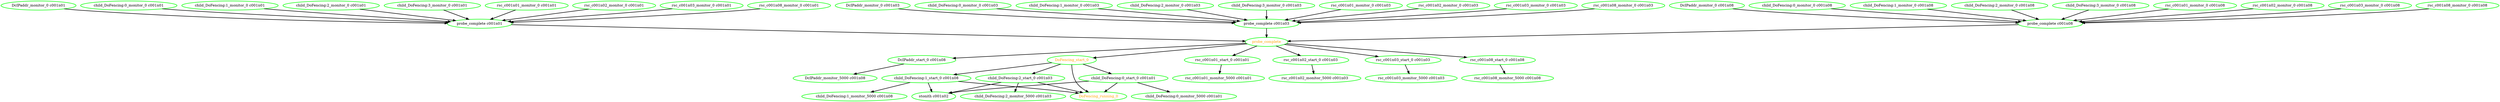  digraph "g" {
"DcIPaddr_monitor_0 c001n01" -> "probe_complete c001n01" [ style = bold]
"DcIPaddr_monitor_0 c001n01" [ style=bold color="green" fontcolor="black" ]
"DcIPaddr_monitor_0 c001n03" -> "probe_complete c001n03" [ style = bold]
"DcIPaddr_monitor_0 c001n03" [ style=bold color="green" fontcolor="black" ]
"DcIPaddr_monitor_0 c001n08" -> "probe_complete c001n08" [ style = bold]
"DcIPaddr_monitor_0 c001n08" [ style=bold color="green" fontcolor="black" ]
"DcIPaddr_monitor_5000 c001n08" [ style=bold color="green" fontcolor="black" ]
"DcIPaddr_start_0 c001n08" -> "DcIPaddr_monitor_5000 c001n08" [ style = bold]
"DcIPaddr_start_0 c001n08" [ style=bold color="green" fontcolor="black" ]
"DoFencing_running_0" [ style=bold color="green" fontcolor="orange" ]
"DoFencing_start_0" -> "DoFencing_running_0" [ style = bold]
"DoFencing_start_0" -> "child_DoFencing:0_start_0 c001n01" [ style = bold]
"DoFencing_start_0" -> "child_DoFencing:1_start_0 c001n08" [ style = bold]
"DoFencing_start_0" -> "child_DoFencing:2_start_0 c001n03" [ style = bold]
"DoFencing_start_0" [ style=bold color="green" fontcolor="orange" ]
"child_DoFencing:0_monitor_0 c001n01" -> "probe_complete c001n01" [ style = bold]
"child_DoFencing:0_monitor_0 c001n01" [ style=bold color="green" fontcolor="black" ]
"child_DoFencing:0_monitor_0 c001n03" -> "probe_complete c001n03" [ style = bold]
"child_DoFencing:0_monitor_0 c001n03" [ style=bold color="green" fontcolor="black" ]
"child_DoFencing:0_monitor_0 c001n08" -> "probe_complete c001n08" [ style = bold]
"child_DoFencing:0_monitor_0 c001n08" [ style=bold color="green" fontcolor="black" ]
"child_DoFencing:0_monitor_5000 c001n01" [ style=bold color="green" fontcolor="black" ]
"child_DoFencing:0_start_0 c001n01" -> "DoFencing_running_0" [ style = bold]
"child_DoFencing:0_start_0 c001n01" -> "child_DoFencing:0_monitor_5000 c001n01" [ style = bold]
"child_DoFencing:0_start_0 c001n01" -> "stonith c001n02" [ style = bold]
"child_DoFencing:0_start_0 c001n01" [ style=bold color="green" fontcolor="black" ]
"child_DoFencing:1_monitor_0 c001n01" -> "probe_complete c001n01" [ style = bold]
"child_DoFencing:1_monitor_0 c001n01" [ style=bold color="green" fontcolor="black" ]
"child_DoFencing:1_monitor_0 c001n03" -> "probe_complete c001n03" [ style = bold]
"child_DoFencing:1_monitor_0 c001n03" [ style=bold color="green" fontcolor="black" ]
"child_DoFencing:1_monitor_0 c001n08" -> "probe_complete c001n08" [ style = bold]
"child_DoFencing:1_monitor_0 c001n08" [ style=bold color="green" fontcolor="black" ]
"child_DoFencing:1_monitor_5000 c001n08" [ style=bold color="green" fontcolor="black" ]
"child_DoFencing:1_start_0 c001n08" -> "DoFencing_running_0" [ style = bold]
"child_DoFencing:1_start_0 c001n08" -> "child_DoFencing:1_monitor_5000 c001n08" [ style = bold]
"child_DoFencing:1_start_0 c001n08" -> "stonith c001n02" [ style = bold]
"child_DoFencing:1_start_0 c001n08" [ style=bold color="green" fontcolor="black" ]
"child_DoFencing:2_monitor_0 c001n01" -> "probe_complete c001n01" [ style = bold]
"child_DoFencing:2_monitor_0 c001n01" [ style=bold color="green" fontcolor="black" ]
"child_DoFencing:2_monitor_0 c001n03" -> "probe_complete c001n03" [ style = bold]
"child_DoFencing:2_monitor_0 c001n03" [ style=bold color="green" fontcolor="black" ]
"child_DoFencing:2_monitor_0 c001n08" -> "probe_complete c001n08" [ style = bold]
"child_DoFencing:2_monitor_0 c001n08" [ style=bold color="green" fontcolor="black" ]
"child_DoFencing:2_monitor_5000 c001n03" [ style=bold color="green" fontcolor="black" ]
"child_DoFencing:2_start_0 c001n03" -> "DoFencing_running_0" [ style = bold]
"child_DoFencing:2_start_0 c001n03" -> "child_DoFencing:2_monitor_5000 c001n03" [ style = bold]
"child_DoFencing:2_start_0 c001n03" -> "stonith c001n02" [ style = bold]
"child_DoFencing:2_start_0 c001n03" [ style=bold color="green" fontcolor="black" ]
"child_DoFencing:3_monitor_0 c001n01" -> "probe_complete c001n01" [ style = bold]
"child_DoFencing:3_monitor_0 c001n01" [ style=bold color="green" fontcolor="black" ]
"child_DoFencing:3_monitor_0 c001n03" -> "probe_complete c001n03" [ style = bold]
"child_DoFencing:3_monitor_0 c001n03" [ style=bold color="green" fontcolor="black" ]
"child_DoFencing:3_monitor_0 c001n08" -> "probe_complete c001n08" [ style = bold]
"child_DoFencing:3_monitor_0 c001n08" [ style=bold color="green" fontcolor="black" ]
"probe_complete c001n01" -> "probe_complete" [ style = bold]
"probe_complete c001n01" [ style=bold color="green" fontcolor="black" ]
"probe_complete c001n03" -> "probe_complete" [ style = bold]
"probe_complete c001n03" [ style=bold color="green" fontcolor="black" ]
"probe_complete c001n08" -> "probe_complete" [ style = bold]
"probe_complete c001n08" [ style=bold color="green" fontcolor="black" ]
"probe_complete" -> "DcIPaddr_start_0 c001n08" [ style = bold]
"probe_complete" -> "DoFencing_start_0" [ style = bold]
"probe_complete" -> "rsc_c001n01_start_0 c001n01" [ style = bold]
"probe_complete" -> "rsc_c001n02_start_0 c001n03" [ style = bold]
"probe_complete" -> "rsc_c001n03_start_0 c001n03" [ style = bold]
"probe_complete" -> "rsc_c001n08_start_0 c001n08" [ style = bold]
"probe_complete" [ style=bold color="green" fontcolor="orange" ]
"rsc_c001n01_monitor_0 c001n01" -> "probe_complete c001n01" [ style = bold]
"rsc_c001n01_monitor_0 c001n01" [ style=bold color="green" fontcolor="black" ]
"rsc_c001n01_monitor_0 c001n03" -> "probe_complete c001n03" [ style = bold]
"rsc_c001n01_monitor_0 c001n03" [ style=bold color="green" fontcolor="black" ]
"rsc_c001n01_monitor_0 c001n08" -> "probe_complete c001n08" [ style = bold]
"rsc_c001n01_monitor_0 c001n08" [ style=bold color="green" fontcolor="black" ]
"rsc_c001n01_monitor_5000 c001n01" [ style=bold color="green" fontcolor="black" ]
"rsc_c001n01_start_0 c001n01" -> "rsc_c001n01_monitor_5000 c001n01" [ style = bold]
"rsc_c001n01_start_0 c001n01" [ style=bold color="green" fontcolor="black" ]
"rsc_c001n02_monitor_0 c001n01" -> "probe_complete c001n01" [ style = bold]
"rsc_c001n02_monitor_0 c001n01" [ style=bold color="green" fontcolor="black" ]
"rsc_c001n02_monitor_0 c001n03" -> "probe_complete c001n03" [ style = bold]
"rsc_c001n02_monitor_0 c001n03" [ style=bold color="green" fontcolor="black" ]
"rsc_c001n02_monitor_0 c001n08" -> "probe_complete c001n08" [ style = bold]
"rsc_c001n02_monitor_0 c001n08" [ style=bold color="green" fontcolor="black" ]
"rsc_c001n02_monitor_5000 c001n03" [ style=bold color="green" fontcolor="black" ]
"rsc_c001n02_start_0 c001n03" -> "rsc_c001n02_monitor_5000 c001n03" [ style = bold]
"rsc_c001n02_start_0 c001n03" [ style=bold color="green" fontcolor="black" ]
"rsc_c001n03_monitor_0 c001n01" -> "probe_complete c001n01" [ style = bold]
"rsc_c001n03_monitor_0 c001n01" [ style=bold color="green" fontcolor="black" ]
"rsc_c001n03_monitor_0 c001n03" -> "probe_complete c001n03" [ style = bold]
"rsc_c001n03_monitor_0 c001n03" [ style=bold color="green" fontcolor="black" ]
"rsc_c001n03_monitor_0 c001n08" -> "probe_complete c001n08" [ style = bold]
"rsc_c001n03_monitor_0 c001n08" [ style=bold color="green" fontcolor="black" ]
"rsc_c001n03_monitor_5000 c001n03" [ style=bold color="green" fontcolor="black" ]
"rsc_c001n03_start_0 c001n03" -> "rsc_c001n03_monitor_5000 c001n03" [ style = bold]
"rsc_c001n03_start_0 c001n03" [ style=bold color="green" fontcolor="black" ]
"rsc_c001n08_monitor_0 c001n01" -> "probe_complete c001n01" [ style = bold]
"rsc_c001n08_monitor_0 c001n01" [ style=bold color="green" fontcolor="black" ]
"rsc_c001n08_monitor_0 c001n03" -> "probe_complete c001n03" [ style = bold]
"rsc_c001n08_monitor_0 c001n03" [ style=bold color="green" fontcolor="black" ]
"rsc_c001n08_monitor_0 c001n08" -> "probe_complete c001n08" [ style = bold]
"rsc_c001n08_monitor_0 c001n08" [ style=bold color="green" fontcolor="black" ]
"rsc_c001n08_monitor_5000 c001n08" [ style=bold color="green" fontcolor="black" ]
"rsc_c001n08_start_0 c001n08" -> "rsc_c001n08_monitor_5000 c001n08" [ style = bold]
"rsc_c001n08_start_0 c001n08" [ style=bold color="green" fontcolor="black" ]
"stonith c001n02" [ style=bold color="green" fontcolor="black" ]
}
